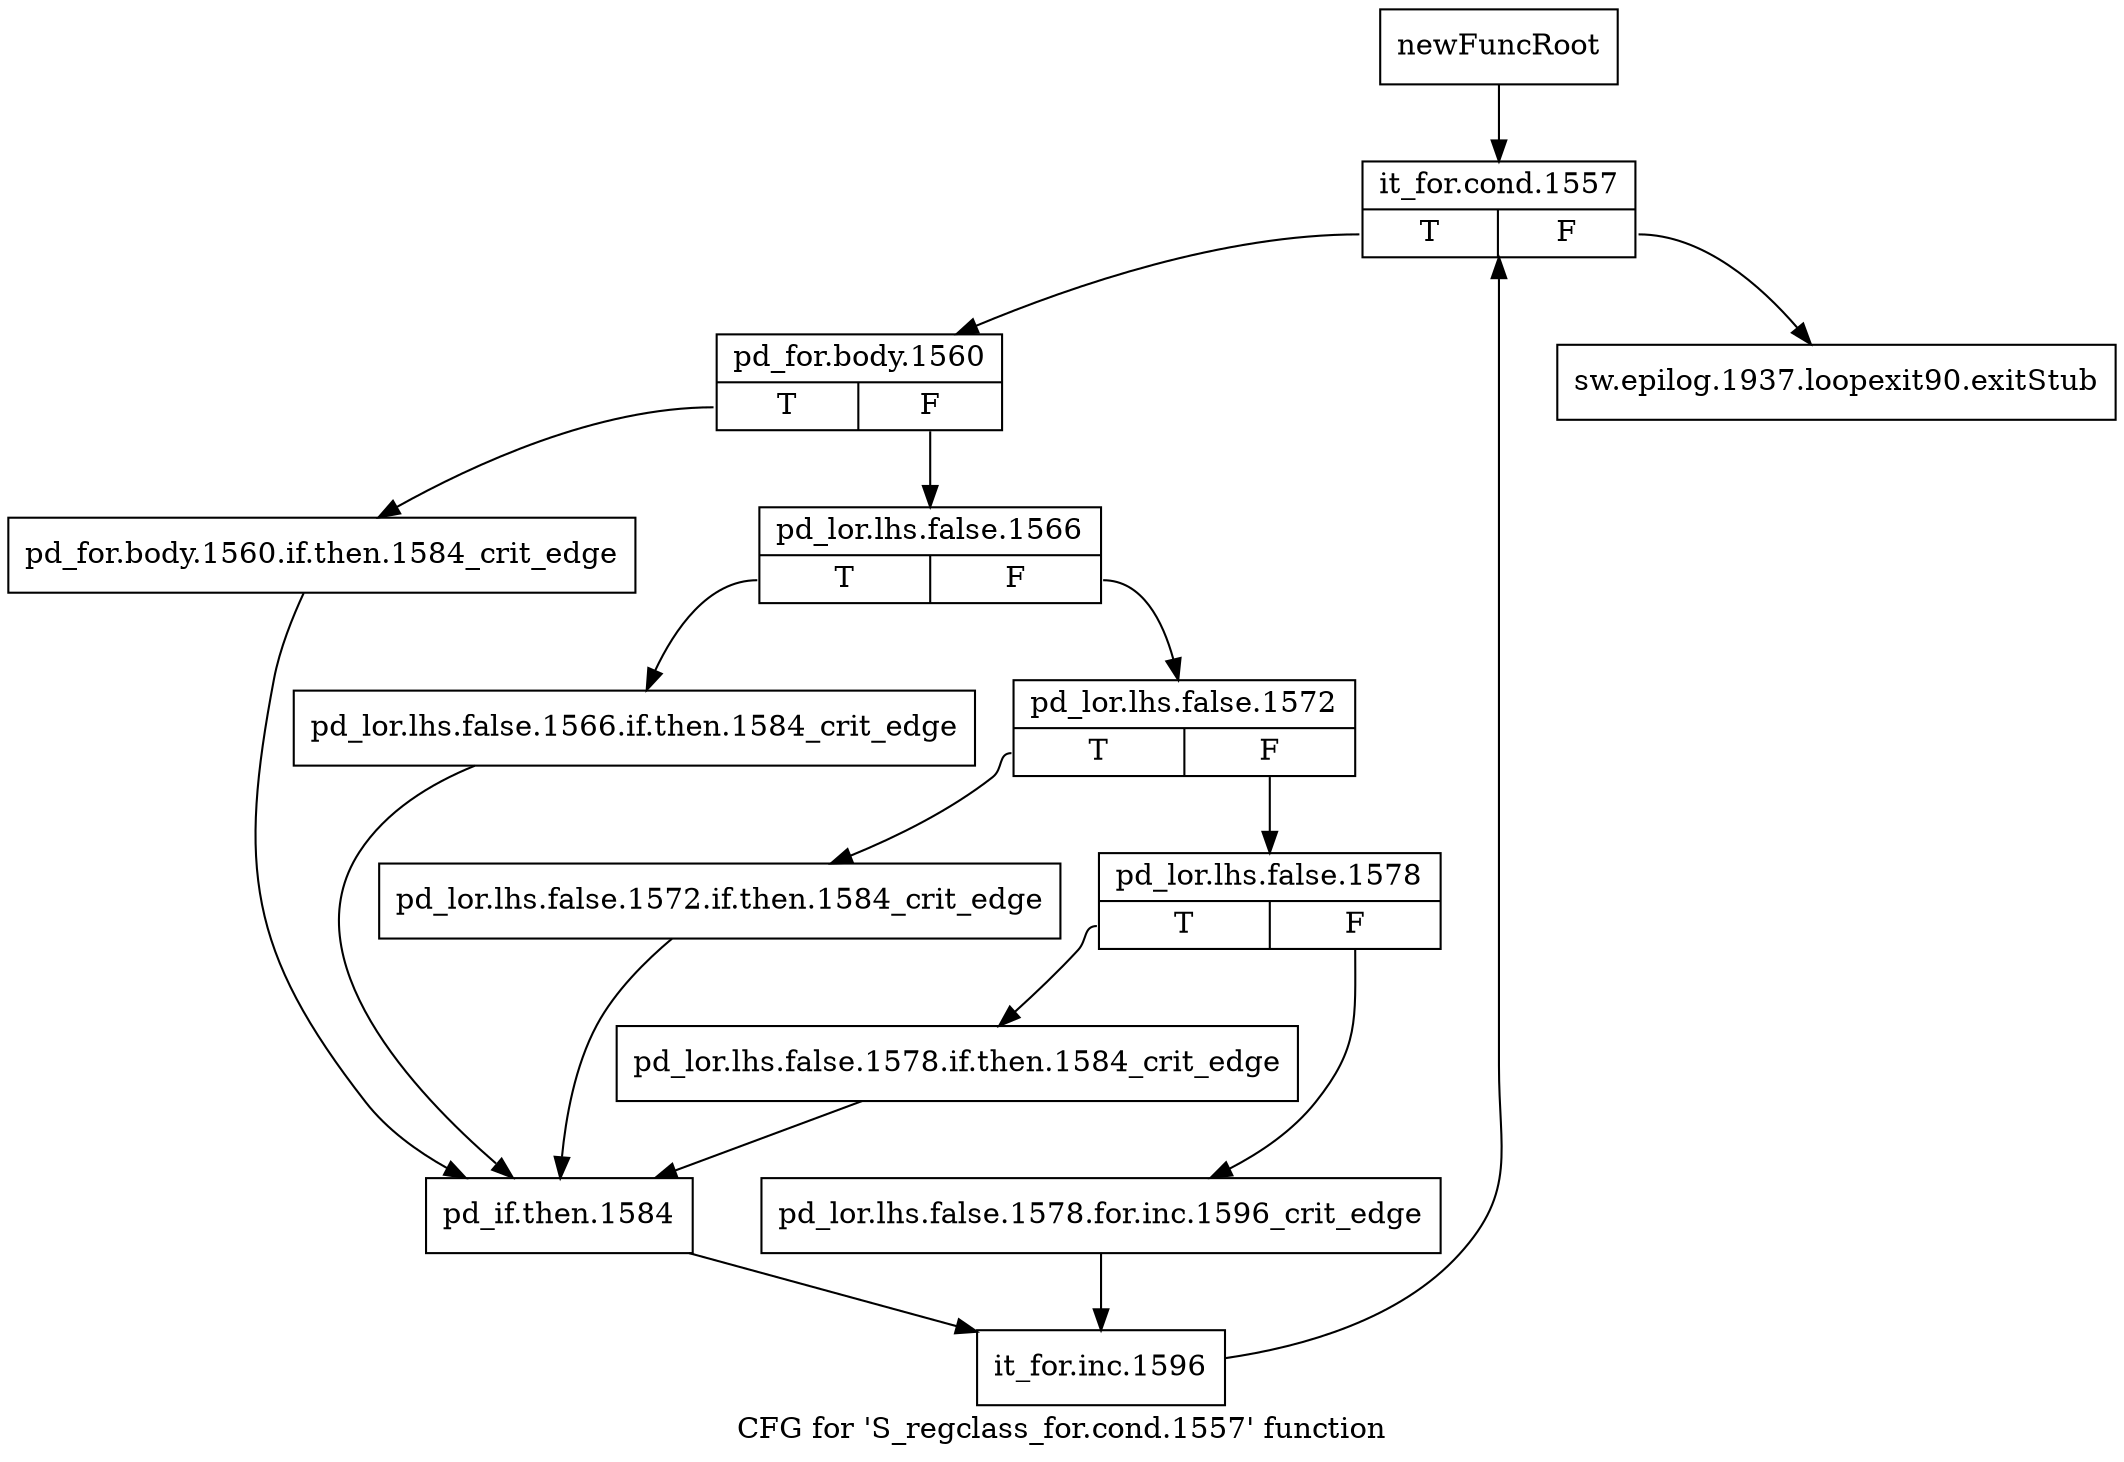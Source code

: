 digraph "CFG for 'S_regclass_for.cond.1557' function" {
	label="CFG for 'S_regclass_for.cond.1557' function";

	Node0x52303f0 [shape=record,label="{newFuncRoot}"];
	Node0x52303f0 -> Node0x5230930;
	Node0x5230440 [shape=record,label="{sw.epilog.1937.loopexit90.exitStub}"];
	Node0x5230930 [shape=record,label="{it_for.cond.1557|{<s0>T|<s1>F}}"];
	Node0x5230930:s0 -> Node0x5230980;
	Node0x5230930:s1 -> Node0x5230440;
	Node0x5230980 [shape=record,label="{pd_for.body.1560|{<s0>T|<s1>F}}"];
	Node0x5230980:s0 -> Node0x5230c00;
	Node0x5230980:s1 -> Node0x52309d0;
	Node0x52309d0 [shape=record,label="{pd_lor.lhs.false.1566|{<s0>T|<s1>F}}"];
	Node0x52309d0:s0 -> Node0x5230bb0;
	Node0x52309d0:s1 -> Node0x5230a20;
	Node0x5230a20 [shape=record,label="{pd_lor.lhs.false.1572|{<s0>T|<s1>F}}"];
	Node0x5230a20:s0 -> Node0x5230b60;
	Node0x5230a20:s1 -> Node0x5230a70;
	Node0x5230a70 [shape=record,label="{pd_lor.lhs.false.1578|{<s0>T|<s1>F}}"];
	Node0x5230a70:s0 -> Node0x5230b10;
	Node0x5230a70:s1 -> Node0x5230ac0;
	Node0x5230ac0 [shape=record,label="{pd_lor.lhs.false.1578.for.inc.1596_crit_edge}"];
	Node0x5230ac0 -> Node0x5230ca0;
	Node0x5230b10 [shape=record,label="{pd_lor.lhs.false.1578.if.then.1584_crit_edge}"];
	Node0x5230b10 -> Node0x5230c50;
	Node0x5230b60 [shape=record,label="{pd_lor.lhs.false.1572.if.then.1584_crit_edge}"];
	Node0x5230b60 -> Node0x5230c50;
	Node0x5230bb0 [shape=record,label="{pd_lor.lhs.false.1566.if.then.1584_crit_edge}"];
	Node0x5230bb0 -> Node0x5230c50;
	Node0x5230c00 [shape=record,label="{pd_for.body.1560.if.then.1584_crit_edge}"];
	Node0x5230c00 -> Node0x5230c50;
	Node0x5230c50 [shape=record,label="{pd_if.then.1584}"];
	Node0x5230c50 -> Node0x5230ca0;
	Node0x5230ca0 [shape=record,label="{it_for.inc.1596}"];
	Node0x5230ca0 -> Node0x5230930;
}
